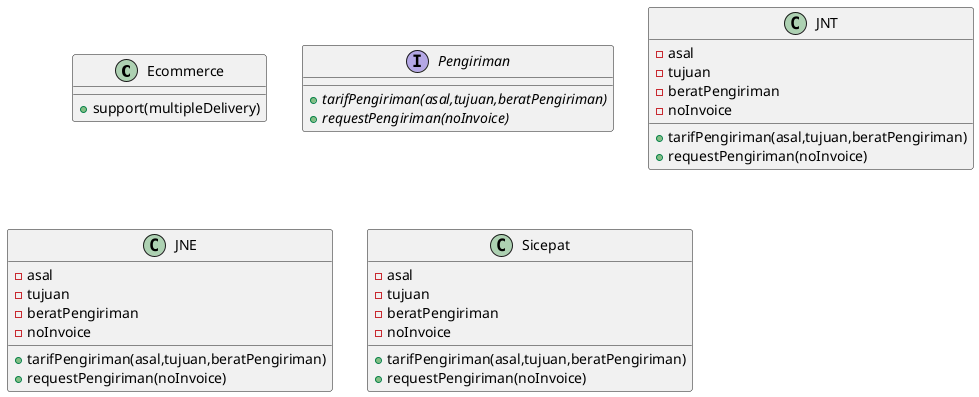 @startuml

    class  Ecommerce {
      +support(multipleDelivery)
    }

    interface Pengiriman{
      +{abstract} tarifPengiriman(asal,tujuan,beratPengiriman)
      +{abstract} requestPengiriman(noInvoice)
    }

    class JNT {
     -asal
     -tujuan
     -beratPengiriman
     -noInvoice
     +tarifPengiriman(asal,tujuan,beratPengiriman)
     +requestPengiriman(noInvoice)
     }
     
     class JNE{
      -asal
      -tujuan
      -beratPengiriman
      -noInvoice
      +tarifPengiriman(asal,tujuan,beratPengiriman)
      +requestPengiriman(noInvoice)
    }
    
    class Sicepat {
      -asal
      -tujuan
      -beratPengiriman
      -noInvoice
      +tarifPengiriman(asal,tujuan,beratPengiriman)
      +requestPengiriman(noInvoice)
  }
  

@enduml
